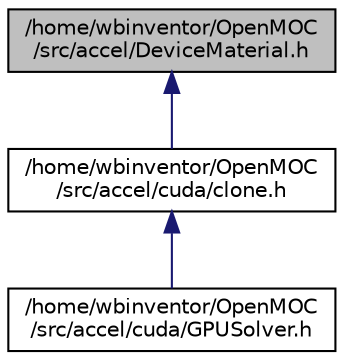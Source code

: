 digraph "/home/wbinventor/OpenMOC/src/accel/DeviceMaterial.h"
{
  edge [fontname="Helvetica",fontsize="10",labelfontname="Helvetica",labelfontsize="10"];
  node [fontname="Helvetica",fontsize="10",shape=record];
  Node1 [label="/home/wbinventor/OpenMOC\l/src/accel/DeviceMaterial.h",height=0.2,width=0.4,color="black", fillcolor="grey75", style="filled" fontcolor="black"];
  Node1 -> Node2 [dir="back",color="midnightblue",fontsize="10",style="solid",fontname="Helvetica"];
  Node2 [label="/home/wbinventor/OpenMOC\l/src/accel/cuda/clone.h",height=0.2,width=0.4,color="black", fillcolor="white", style="filled",URL="$clone_8h.html",tooltip="Routines to copy Material and Track objects to the GPU from CPU."];
  Node2 -> Node3 [dir="back",color="midnightblue",fontsize="10",style="solid",fontname="Helvetica"];
  Node3 [label="/home/wbinventor/OpenMOC\l/src/accel/cuda/GPUSolver.h",height=0.2,width=0.4,color="black", fillcolor="white", style="filled",URL="$GPUSolver_8h.html",tooltip="The GPUSolver class and CUDA physics kernels."];
}
